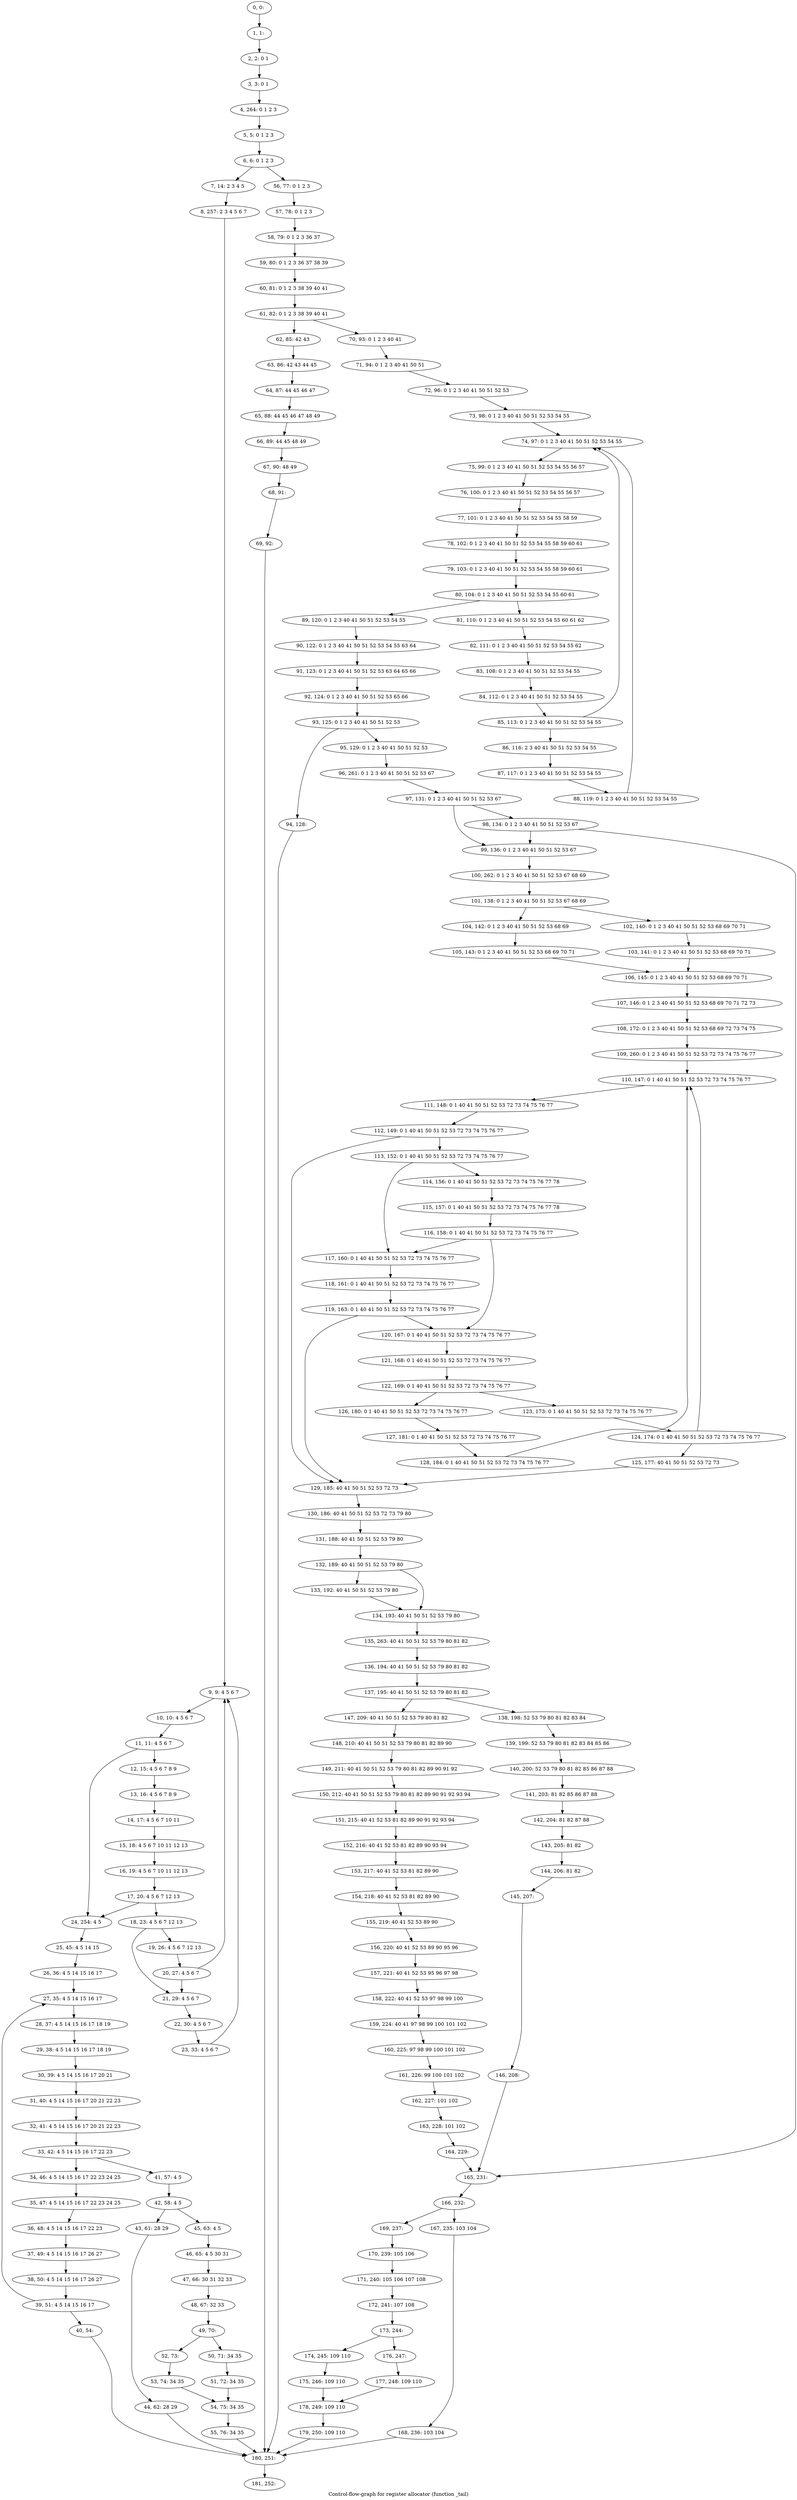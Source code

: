 digraph G {
graph [label="Control-flow-graph for register allocator (function _tail)"]
0[label="0, 0: "];
1[label="1, 1: "];
2[label="2, 2: 0 1 "];
3[label="3, 3: 0 1 "];
4[label="4, 264: 0 1 2 3 "];
5[label="5, 5: 0 1 2 3 "];
6[label="6, 6: 0 1 2 3 "];
7[label="7, 14: 2 3 4 5 "];
8[label="8, 257: 2 3 4 5 6 7 "];
9[label="9, 9: 4 5 6 7 "];
10[label="10, 10: 4 5 6 7 "];
11[label="11, 11: 4 5 6 7 "];
12[label="12, 15: 4 5 6 7 8 9 "];
13[label="13, 16: 4 5 6 7 8 9 "];
14[label="14, 17: 4 5 6 7 10 11 "];
15[label="15, 18: 4 5 6 7 10 11 12 13 "];
16[label="16, 19: 4 5 6 7 10 11 12 13 "];
17[label="17, 20: 4 5 6 7 12 13 "];
18[label="18, 23: 4 5 6 7 12 13 "];
19[label="19, 26: 4 5 6 7 12 13 "];
20[label="20, 27: 4 5 6 7 "];
21[label="21, 29: 4 5 6 7 "];
22[label="22, 30: 4 5 6 7 "];
23[label="23, 33: 4 5 6 7 "];
24[label="24, 254: 4 5 "];
25[label="25, 45: 4 5 14 15 "];
26[label="26, 36: 4 5 14 15 16 17 "];
27[label="27, 35: 4 5 14 15 16 17 "];
28[label="28, 37: 4 5 14 15 16 17 18 19 "];
29[label="29, 38: 4 5 14 15 16 17 18 19 "];
30[label="30, 39: 4 5 14 15 16 17 20 21 "];
31[label="31, 40: 4 5 14 15 16 17 20 21 22 23 "];
32[label="32, 41: 4 5 14 15 16 17 20 21 22 23 "];
33[label="33, 42: 4 5 14 15 16 17 22 23 "];
34[label="34, 46: 4 5 14 15 16 17 22 23 24 25 "];
35[label="35, 47: 4 5 14 15 16 17 22 23 24 25 "];
36[label="36, 48: 4 5 14 15 16 17 22 23 "];
37[label="37, 49: 4 5 14 15 16 17 26 27 "];
38[label="38, 50: 4 5 14 15 16 17 26 27 "];
39[label="39, 51: 4 5 14 15 16 17 "];
40[label="40, 54: "];
41[label="41, 57: 4 5 "];
42[label="42, 58: 4 5 "];
43[label="43, 61: 28 29 "];
44[label="44, 62: 28 29 "];
45[label="45, 63: 4 5 "];
46[label="46, 65: 4 5 30 31 "];
47[label="47, 66: 30 31 32 33 "];
48[label="48, 67: 32 33 "];
49[label="49, 70: "];
50[label="50, 71: 34 35 "];
51[label="51, 72: 34 35 "];
52[label="52, 73: "];
53[label="53, 74: 34 35 "];
54[label="54, 75: 34 35 "];
55[label="55, 76: 34 35 "];
56[label="56, 77: 0 1 2 3 "];
57[label="57, 78: 0 1 2 3 "];
58[label="58, 79: 0 1 2 3 36 37 "];
59[label="59, 80: 0 1 2 3 36 37 38 39 "];
60[label="60, 81: 0 1 2 3 38 39 40 41 "];
61[label="61, 82: 0 1 2 3 38 39 40 41 "];
62[label="62, 85: 42 43 "];
63[label="63, 86: 42 43 44 45 "];
64[label="64, 87: 44 45 46 47 "];
65[label="65, 88: 44 45 46 47 48 49 "];
66[label="66, 89: 44 45 48 49 "];
67[label="67, 90: 48 49 "];
68[label="68, 91: "];
69[label="69, 92: "];
70[label="70, 93: 0 1 2 3 40 41 "];
71[label="71, 94: 0 1 2 3 40 41 50 51 "];
72[label="72, 96: 0 1 2 3 40 41 50 51 52 53 "];
73[label="73, 98: 0 1 2 3 40 41 50 51 52 53 54 55 "];
74[label="74, 97: 0 1 2 3 40 41 50 51 52 53 54 55 "];
75[label="75, 99: 0 1 2 3 40 41 50 51 52 53 54 55 56 57 "];
76[label="76, 100: 0 1 2 3 40 41 50 51 52 53 54 55 56 57 "];
77[label="77, 101: 0 1 2 3 40 41 50 51 52 53 54 55 58 59 "];
78[label="78, 102: 0 1 2 3 40 41 50 51 52 53 54 55 58 59 60 61 "];
79[label="79, 103: 0 1 2 3 40 41 50 51 52 53 54 55 58 59 60 61 "];
80[label="80, 104: 0 1 2 3 40 41 50 51 52 53 54 55 60 61 "];
81[label="81, 110: 0 1 2 3 40 41 50 51 52 53 54 55 60 61 62 "];
82[label="82, 111: 0 1 2 3 40 41 50 51 52 53 54 55 62 "];
83[label="83, 108: 0 1 2 3 40 41 50 51 52 53 54 55 "];
84[label="84, 112: 0 1 2 3 40 41 50 51 52 53 54 55 "];
85[label="85, 113: 0 1 2 3 40 41 50 51 52 53 54 55 "];
86[label="86, 116: 2 3 40 41 50 51 52 53 54 55 "];
87[label="87, 117: 0 1 2 3 40 41 50 51 52 53 54 55 "];
88[label="88, 119: 0 1 2 3 40 41 50 51 52 53 54 55 "];
89[label="89, 120: 0 1 2 3 40 41 50 51 52 53 54 55 "];
90[label="90, 122: 0 1 2 3 40 41 50 51 52 53 54 55 63 64 "];
91[label="91, 123: 0 1 2 3 40 41 50 51 52 53 63 64 65 66 "];
92[label="92, 124: 0 1 2 3 40 41 50 51 52 53 65 66 "];
93[label="93, 125: 0 1 2 3 40 41 50 51 52 53 "];
94[label="94, 128: "];
95[label="95, 129: 0 1 2 3 40 41 50 51 52 53 "];
96[label="96, 261: 0 1 2 3 40 41 50 51 52 53 67 "];
97[label="97, 131: 0 1 2 3 40 41 50 51 52 53 67 "];
98[label="98, 134: 0 1 2 3 40 41 50 51 52 53 67 "];
99[label="99, 136: 0 1 2 3 40 41 50 51 52 53 67 "];
100[label="100, 262: 0 1 2 3 40 41 50 51 52 53 67 68 69 "];
101[label="101, 138: 0 1 2 3 40 41 50 51 52 53 67 68 69 "];
102[label="102, 140: 0 1 2 3 40 41 50 51 52 53 68 69 70 71 "];
103[label="103, 141: 0 1 2 3 40 41 50 51 52 53 68 69 70 71 "];
104[label="104, 142: 0 1 2 3 40 41 50 51 52 53 68 69 "];
105[label="105, 143: 0 1 2 3 40 41 50 51 52 53 68 69 70 71 "];
106[label="106, 145: 0 1 2 3 40 41 50 51 52 53 68 69 70 71 "];
107[label="107, 146: 0 1 2 3 40 41 50 51 52 53 68 69 70 71 72 73 "];
108[label="108, 172: 0 1 2 3 40 41 50 51 52 53 68 69 72 73 74 75 "];
109[label="109, 260: 0 1 2 3 40 41 50 51 52 53 72 73 74 75 76 77 "];
110[label="110, 147: 0 1 40 41 50 51 52 53 72 73 74 75 76 77 "];
111[label="111, 148: 0 1 40 41 50 51 52 53 72 73 74 75 76 77 "];
112[label="112, 149: 0 1 40 41 50 51 52 53 72 73 74 75 76 77 "];
113[label="113, 152: 0 1 40 41 50 51 52 53 72 73 74 75 76 77 "];
114[label="114, 156: 0 1 40 41 50 51 52 53 72 73 74 75 76 77 78 "];
115[label="115, 157: 0 1 40 41 50 51 52 53 72 73 74 75 76 77 78 "];
116[label="116, 158: 0 1 40 41 50 51 52 53 72 73 74 75 76 77 "];
117[label="117, 160: 0 1 40 41 50 51 52 53 72 73 74 75 76 77 "];
118[label="118, 161: 0 1 40 41 50 51 52 53 72 73 74 75 76 77 "];
119[label="119, 163: 0 1 40 41 50 51 52 53 72 73 74 75 76 77 "];
120[label="120, 167: 0 1 40 41 50 51 52 53 72 73 74 75 76 77 "];
121[label="121, 168: 0 1 40 41 50 51 52 53 72 73 74 75 76 77 "];
122[label="122, 169: 0 1 40 41 50 51 52 53 72 73 74 75 76 77 "];
123[label="123, 173: 0 1 40 41 50 51 52 53 72 73 74 75 76 77 "];
124[label="124, 174: 0 1 40 41 50 51 52 53 72 73 74 75 76 77 "];
125[label="125, 177: 40 41 50 51 52 53 72 73 "];
126[label="126, 180: 0 1 40 41 50 51 52 53 72 73 74 75 76 77 "];
127[label="127, 181: 0 1 40 41 50 51 52 53 72 73 74 75 76 77 "];
128[label="128, 184: 0 1 40 41 50 51 52 53 72 73 74 75 76 77 "];
129[label="129, 185: 40 41 50 51 52 53 72 73 "];
130[label="130, 186: 40 41 50 51 52 53 72 73 79 80 "];
131[label="131, 188: 40 41 50 51 52 53 79 80 "];
132[label="132, 189: 40 41 50 51 52 53 79 80 "];
133[label="133, 192: 40 41 50 51 52 53 79 80 "];
134[label="134, 193: 40 41 50 51 52 53 79 80 "];
135[label="135, 263: 40 41 50 51 52 53 79 80 81 82 "];
136[label="136, 194: 40 41 50 51 52 53 79 80 81 82 "];
137[label="137, 195: 40 41 50 51 52 53 79 80 81 82 "];
138[label="138, 198: 52 53 79 80 81 82 83 84 "];
139[label="139, 199: 52 53 79 80 81 82 83 84 85 86 "];
140[label="140, 200: 52 53 79 80 81 82 85 86 87 88 "];
141[label="141, 203: 81 82 85 86 87 88 "];
142[label="142, 204: 81 82 87 88 "];
143[label="143, 205: 81 82 "];
144[label="144, 206: 81 82 "];
145[label="145, 207: "];
146[label="146, 208: "];
147[label="147, 209: 40 41 50 51 52 53 79 80 81 82 "];
148[label="148, 210: 40 41 50 51 52 53 79 80 81 82 89 90 "];
149[label="149, 211: 40 41 50 51 52 53 79 80 81 82 89 90 91 92 "];
150[label="150, 212: 40 41 50 51 52 53 79 80 81 82 89 90 91 92 93 94 "];
151[label="151, 215: 40 41 52 53 81 82 89 90 91 92 93 94 "];
152[label="152, 216: 40 41 52 53 81 82 89 90 93 94 "];
153[label="153, 217: 40 41 52 53 81 82 89 90 "];
154[label="154, 218: 40 41 52 53 81 82 89 90 "];
155[label="155, 219: 40 41 52 53 89 90 "];
156[label="156, 220: 40 41 52 53 89 90 95 96 "];
157[label="157, 221: 40 41 52 53 95 96 97 98 "];
158[label="158, 222: 40 41 52 53 97 98 99 100 "];
159[label="159, 224: 40 41 97 98 99 100 101 102 "];
160[label="160, 225: 97 98 99 100 101 102 "];
161[label="161, 226: 99 100 101 102 "];
162[label="162, 227: 101 102 "];
163[label="163, 228: 101 102 "];
164[label="164, 229: "];
165[label="165, 231: "];
166[label="166, 232: "];
167[label="167, 235: 103 104 "];
168[label="168, 236: 103 104 "];
169[label="169, 237: "];
170[label="170, 239: 105 106 "];
171[label="171, 240: 105 106 107 108 "];
172[label="172, 241: 107 108 "];
173[label="173, 244: "];
174[label="174, 245: 109 110 "];
175[label="175, 246: 109 110 "];
176[label="176, 247: "];
177[label="177, 248: 109 110 "];
178[label="178, 249: 109 110 "];
179[label="179, 250: 109 110 "];
180[label="180, 251: "];
181[label="181, 252: "];
0->1 ;
1->2 ;
2->3 ;
3->4 ;
4->5 ;
5->6 ;
6->7 ;
6->56 ;
7->8 ;
8->9 ;
9->10 ;
10->11 ;
11->12 ;
11->24 ;
12->13 ;
13->14 ;
14->15 ;
15->16 ;
16->17 ;
17->18 ;
17->24 ;
18->19 ;
18->21 ;
19->20 ;
20->21 ;
20->9 ;
21->22 ;
22->23 ;
23->9 ;
24->25 ;
25->26 ;
26->27 ;
27->28 ;
28->29 ;
29->30 ;
30->31 ;
31->32 ;
32->33 ;
33->34 ;
33->41 ;
34->35 ;
35->36 ;
36->37 ;
37->38 ;
38->39 ;
39->40 ;
39->27 ;
40->180 ;
41->42 ;
42->43 ;
42->45 ;
43->44 ;
44->180 ;
45->46 ;
46->47 ;
47->48 ;
48->49 ;
49->50 ;
49->52 ;
50->51 ;
51->54 ;
52->53 ;
53->54 ;
54->55 ;
55->180 ;
56->57 ;
57->58 ;
58->59 ;
59->60 ;
60->61 ;
61->62 ;
61->70 ;
62->63 ;
63->64 ;
64->65 ;
65->66 ;
66->67 ;
67->68 ;
68->69 ;
69->180 ;
70->71 ;
71->72 ;
72->73 ;
73->74 ;
74->75 ;
75->76 ;
76->77 ;
77->78 ;
78->79 ;
79->80 ;
80->81 ;
80->89 ;
81->82 ;
82->83 ;
83->84 ;
84->85 ;
85->86 ;
85->74 ;
86->87 ;
87->88 ;
88->74 ;
89->90 ;
90->91 ;
91->92 ;
92->93 ;
93->94 ;
93->95 ;
94->180 ;
95->96 ;
96->97 ;
97->98 ;
97->99 ;
98->99 ;
98->165 ;
99->100 ;
100->101 ;
101->102 ;
101->104 ;
102->103 ;
103->106 ;
104->105 ;
105->106 ;
106->107 ;
107->108 ;
108->109 ;
109->110 ;
110->111 ;
111->112 ;
112->113 ;
112->129 ;
113->114 ;
113->117 ;
114->115 ;
115->116 ;
116->117 ;
116->120 ;
117->118 ;
118->119 ;
119->120 ;
119->129 ;
120->121 ;
121->122 ;
122->123 ;
122->126 ;
123->124 ;
124->125 ;
124->110 ;
125->129 ;
126->127 ;
127->128 ;
128->110 ;
129->130 ;
130->131 ;
131->132 ;
132->133 ;
132->134 ;
133->134 ;
134->135 ;
135->136 ;
136->137 ;
137->138 ;
137->147 ;
138->139 ;
139->140 ;
140->141 ;
141->142 ;
142->143 ;
143->144 ;
144->145 ;
145->146 ;
146->165 ;
147->148 ;
148->149 ;
149->150 ;
150->151 ;
151->152 ;
152->153 ;
153->154 ;
154->155 ;
155->156 ;
156->157 ;
157->158 ;
158->159 ;
159->160 ;
160->161 ;
161->162 ;
162->163 ;
163->164 ;
164->165 ;
165->166 ;
166->167 ;
166->169 ;
167->168 ;
168->180 ;
169->170 ;
170->171 ;
171->172 ;
172->173 ;
173->174 ;
173->176 ;
174->175 ;
175->178 ;
176->177 ;
177->178 ;
178->179 ;
179->180 ;
180->181 ;
}

